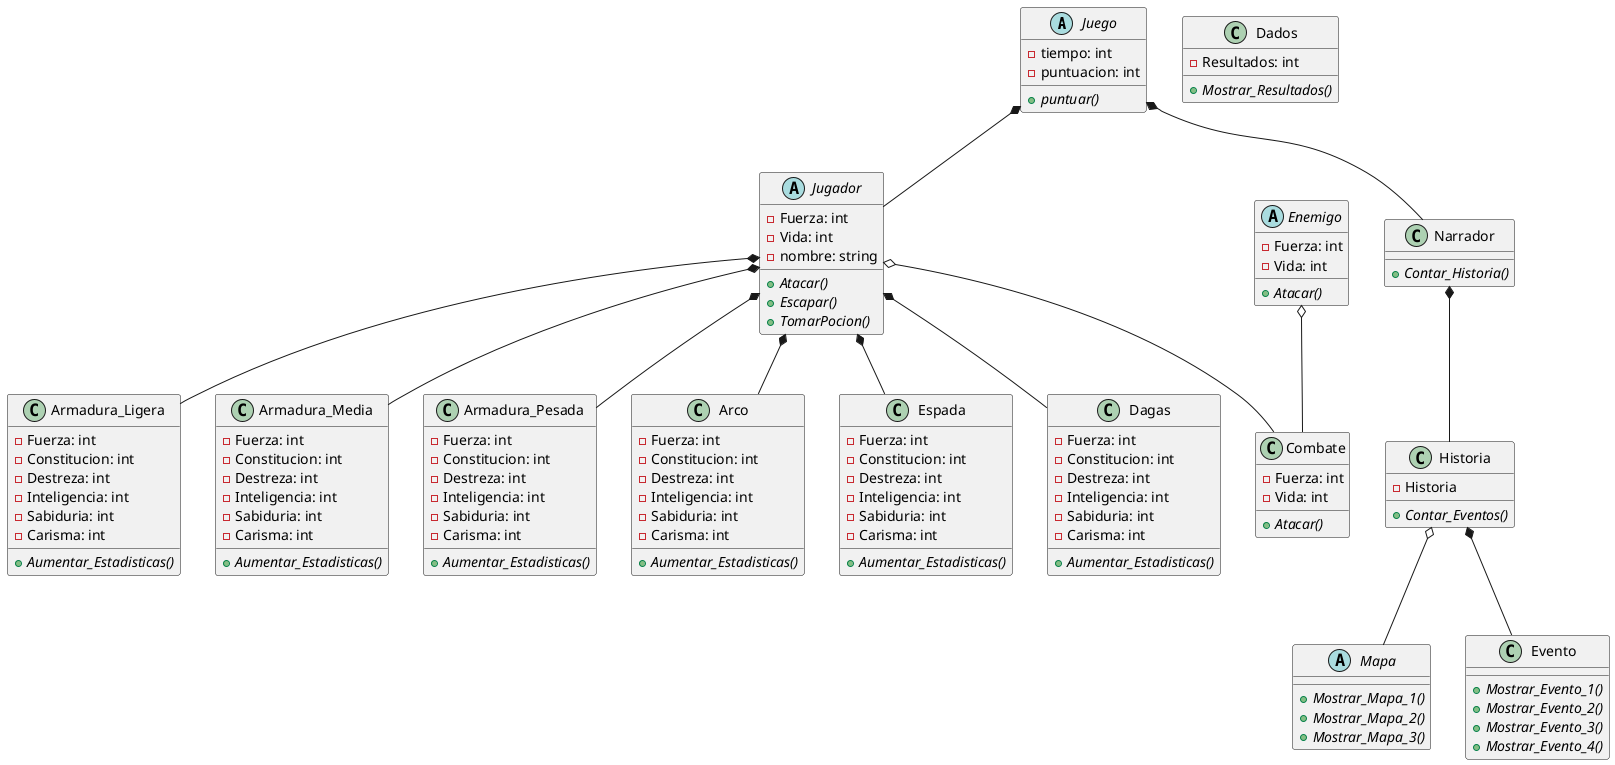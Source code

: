 @startuml diagramadungeon

abstract class Juego {
    -tiempo: int
    -puntuacion: int

    {abstract} + puntuar() 
}



abstract class Jugador {
    - Fuerza: int
    - Vida: int
    - nombre: string

    {abstract} + Atacar()
    {abstract} + Escapar()
    {abstract} + TomarPocion()
}

abstract class Mapa{
 
    {abstract} + Mostrar_Mapa_1()
    {abstract} + Mostrar_Mapa_2()
    {abstract} + Mostrar_Mapa_3()
}

class Historia{
    -Historia
    {abstract} + Contar_Eventos()
}

abstract class Enemigo {
    - Fuerza: int
    - Vida: int

    {abstract} + Atacar()
}

class Combate{
    - Fuerza: int
    - Vida: int

    {abstract} + Atacar()

}

class Narrador {

    {abstract} + Contar_Historia()
}

class Armadura_Ligera {

    - Fuerza: int           
    - Constitucion: int     
    - Destreza: int         
    - Inteligencia: int     
    - Sabiduria: int        
    - Carisma: int        

     {abstract} + Aumentar_Estadisticas()

}

class Armadura_Media {

    - Fuerza: int         
    - Constitucion: int    
    - Destreza: int        
    - Inteligencia: int    
    - Sabiduria: int       
    - Carisma: int        

     {abstract} + Aumentar_Estadisticas()


}

class Armadura_Pesada {

    - Fuerza: int          
    - Constitucion: int     
    - Destreza: int        
    - Inteligencia: int    
    - Sabiduria: int        
    - Carisma: int          
    
     {abstract} + Aumentar_Estadisticas()
}

class Arco {

    - Fuerza: int           
    - Constitucion: int     
    - Destreza: int        
    - Inteligencia: int    
    - Sabiduria: int        
    - Carisma: int         

     {abstract} + Aumentar_Estadisticas()
}

class Espada {

    - Fuerza: int           
    - Constitucion: int    
    - Destreza: int        
    - Inteligencia: int     
    - Sabiduria: int       
    - Carisma: int        

     {abstract} + Aumentar_Estadisticas()

}

class Dagas {

    - Fuerza: int          
    - Constitucion: int    
    - Destreza: int         
    - Inteligencia: int    
    - Sabiduria: int       
    - Carisma: int         

     {abstract} + Aumentar_Estadisticas()

}



class Evento {

    {abstract} + Mostrar_Evento_1()
    {abstract} + Mostrar_Evento_2()
    {abstract} + Mostrar_Evento_3()
    {abstract} + Mostrar_Evento_4()

}

clasS Dados{
    -Resultados: int
 {abstract} + Mostrar_Resultados()

}

Juego *-- Jugador
Jugador *-- Armadura_Ligera
Jugador *-- Armadura_Media
Jugador *-- Armadura_Pesada
Jugador *-- Dagas
Jugador *-- Arco
Jugador *-- Espada
Juego *-- Narrador
Narrador *-- Historia 
Historia o-- Mapa
Historia *-- Evento
Jugador o-- Combate
Enemigo o-- Combate
 
@enduml 

